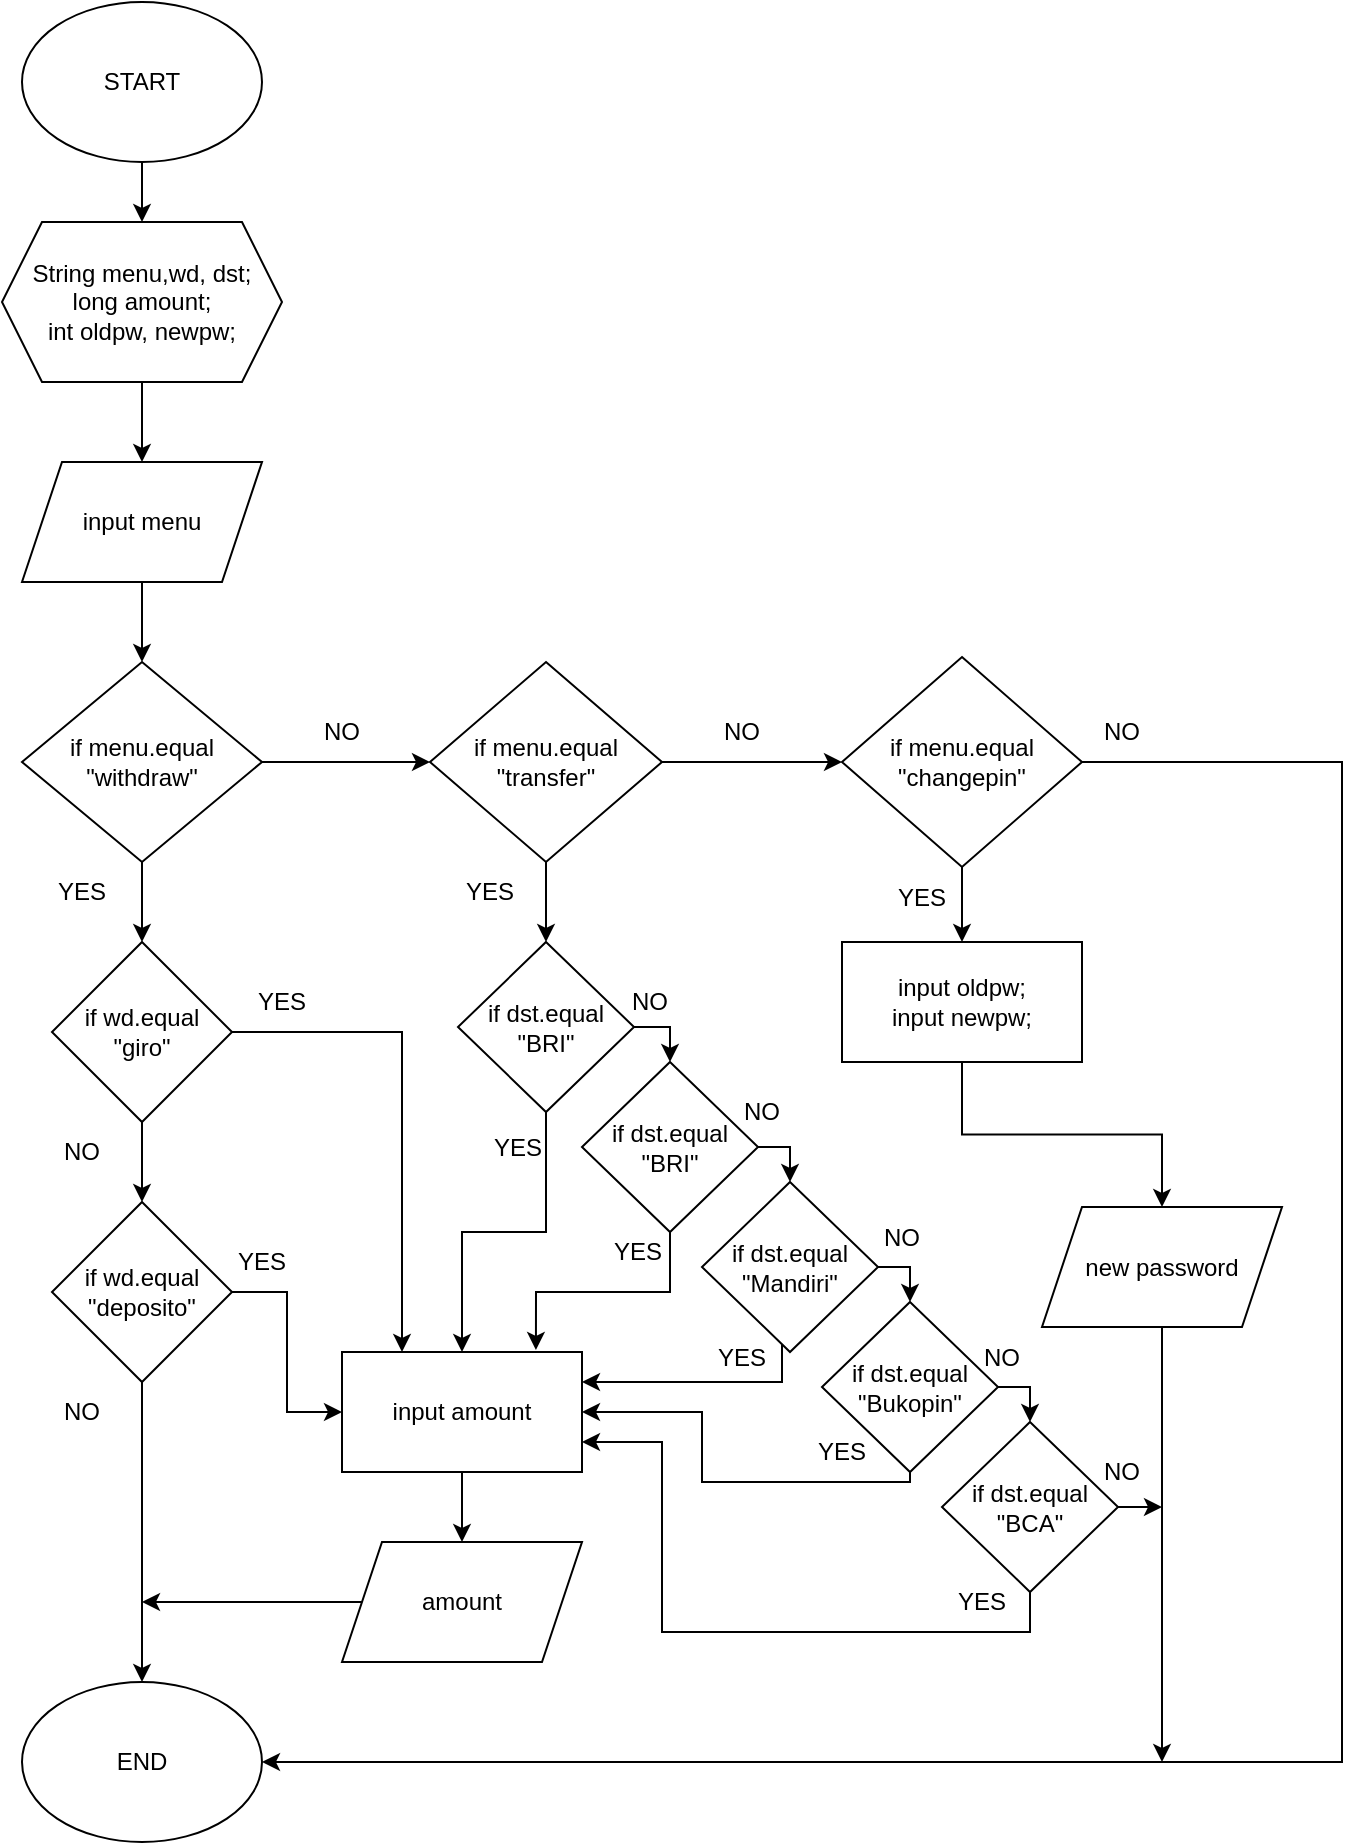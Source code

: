<mxfile version="20.4.0" type="device"><diagram id="Eim0LoiNJN13O9Ldro_c" name="Halaman-1"><mxGraphModel dx="868" dy="393" grid="1" gridSize="10" guides="1" tooltips="1" connect="1" arrows="1" fold="1" page="1" pageScale="1" pageWidth="827" pageHeight="1169" math="0" shadow="0"><root><mxCell id="0"/><mxCell id="1" parent="0"/><mxCell id="aVZcrs3BHcAlz-Tn1cIt-2" value="" style="edgeStyle=orthogonalEdgeStyle;rounded=0;orthogonalLoop=1;jettySize=auto;html=1;" edge="1" parent="1" source="fizQKjqrMdRiJ0Sd4oV--1" target="fizQKjqrMdRiJ0Sd4oV--2"><mxGeometry relative="1" as="geometry"/></mxCell><mxCell id="fizQKjqrMdRiJ0Sd4oV--1" value="START" style="ellipse;whiteSpace=wrap;html=1;" parent="1" vertex="1"><mxGeometry x="100" y="30" width="120" height="80" as="geometry"/></mxCell><mxCell id="aVZcrs3BHcAlz-Tn1cIt-3" value="" style="edgeStyle=orthogonalEdgeStyle;rounded=0;orthogonalLoop=1;jettySize=auto;html=1;" edge="1" parent="1" source="fizQKjqrMdRiJ0Sd4oV--2" target="fizQKjqrMdRiJ0Sd4oV--3"><mxGeometry relative="1" as="geometry"/></mxCell><mxCell id="fizQKjqrMdRiJ0Sd4oV--2" value="String menu,wd, dst;&lt;br&gt;long amount;&lt;br&gt;int oldpw, newpw;" style="shape=hexagon;perimeter=hexagonPerimeter2;whiteSpace=wrap;html=1;fixedSize=1;" parent="1" vertex="1"><mxGeometry x="90" y="140" width="140" height="80" as="geometry"/></mxCell><mxCell id="aVZcrs3BHcAlz-Tn1cIt-5" value="" style="edgeStyle=orthogonalEdgeStyle;rounded=0;orthogonalLoop=1;jettySize=auto;html=1;" edge="1" parent="1" source="fizQKjqrMdRiJ0Sd4oV--3" target="fizQKjqrMdRiJ0Sd4oV--4"><mxGeometry relative="1" as="geometry"/></mxCell><mxCell id="fizQKjqrMdRiJ0Sd4oV--3" value="input menu" style="shape=parallelogram;perimeter=parallelogramPerimeter;whiteSpace=wrap;html=1;fixedSize=1;" parent="1" vertex="1"><mxGeometry x="100" y="260" width="120" height="60" as="geometry"/></mxCell><mxCell id="aVZcrs3BHcAlz-Tn1cIt-6" style="edgeStyle=orthogonalEdgeStyle;rounded=0;orthogonalLoop=1;jettySize=auto;html=1;entryX=0;entryY=0.5;entryDx=0;entryDy=0;" edge="1" parent="1" source="fizQKjqrMdRiJ0Sd4oV--4" target="fizQKjqrMdRiJ0Sd4oV--5"><mxGeometry relative="1" as="geometry"/></mxCell><mxCell id="aVZcrs3BHcAlz-Tn1cIt-8" value="" style="edgeStyle=orthogonalEdgeStyle;rounded=0;orthogonalLoop=1;jettySize=auto;html=1;" edge="1" parent="1" source="fizQKjqrMdRiJ0Sd4oV--4" target="fizQKjqrMdRiJ0Sd4oV--8"><mxGeometry relative="1" as="geometry"/></mxCell><mxCell id="fizQKjqrMdRiJ0Sd4oV--4" value="if menu.equal &quot;withdraw&quot;" style="rhombus;whiteSpace=wrap;html=1;" parent="1" vertex="1"><mxGeometry x="100" y="360" width="120" height="100" as="geometry"/></mxCell><mxCell id="aVZcrs3BHcAlz-Tn1cIt-7" style="edgeStyle=orthogonalEdgeStyle;rounded=0;orthogonalLoop=1;jettySize=auto;html=1;entryX=0;entryY=0.5;entryDx=0;entryDy=0;" edge="1" parent="1" source="fizQKjqrMdRiJ0Sd4oV--5" target="fizQKjqrMdRiJ0Sd4oV--6"><mxGeometry relative="1" as="geometry"><mxPoint x="490" y="410" as="targetPoint"/></mxGeometry></mxCell><mxCell id="aVZcrs3BHcAlz-Tn1cIt-11" value="" style="edgeStyle=orthogonalEdgeStyle;rounded=0;orthogonalLoop=1;jettySize=auto;html=1;" edge="1" parent="1" source="fizQKjqrMdRiJ0Sd4oV--5" target="fizQKjqrMdRiJ0Sd4oV--9"><mxGeometry relative="1" as="geometry"/></mxCell><mxCell id="fizQKjqrMdRiJ0Sd4oV--5" value="if menu.equal&lt;br&gt;&quot;transfer&quot;" style="rhombus;whiteSpace=wrap;html=1;" parent="1" vertex="1"><mxGeometry x="304" y="360" width="116" height="100" as="geometry"/></mxCell><mxCell id="aVZcrs3BHcAlz-Tn1cIt-21" value="" style="edgeStyle=orthogonalEdgeStyle;rounded=0;orthogonalLoop=1;jettySize=auto;html=1;" edge="1" parent="1" source="fizQKjqrMdRiJ0Sd4oV--6" target="fizQKjqrMdRiJ0Sd4oV--14"><mxGeometry relative="1" as="geometry"/></mxCell><mxCell id="aVZcrs3BHcAlz-Tn1cIt-50" style="edgeStyle=orthogonalEdgeStyle;rounded=0;orthogonalLoop=1;jettySize=auto;html=1;entryX=1;entryY=0.5;entryDx=0;entryDy=0;" edge="1" parent="1" source="fizQKjqrMdRiJ0Sd4oV--6" target="aVZcrs3BHcAlz-Tn1cIt-23"><mxGeometry relative="1" as="geometry"><mxPoint x="670" y="910" as="targetPoint"/><Array as="points"><mxPoint x="760" y="410"/><mxPoint x="760" y="910"/></Array></mxGeometry></mxCell><mxCell id="fizQKjqrMdRiJ0Sd4oV--6" value="if menu.equal&lt;br&gt;&quot;changepin&quot;" style="rhombus;whiteSpace=wrap;html=1;" parent="1" vertex="1"><mxGeometry x="510" y="357.5" width="120" height="105" as="geometry"/></mxCell><mxCell id="aVZcrs3BHcAlz-Tn1cIt-10" value="" style="edgeStyle=orthogonalEdgeStyle;rounded=0;orthogonalLoop=1;jettySize=auto;html=1;" edge="1" parent="1" source="fizQKjqrMdRiJ0Sd4oV--8" target="aVZcrs3BHcAlz-Tn1cIt-9"><mxGeometry relative="1" as="geometry"/></mxCell><mxCell id="aVZcrs3BHcAlz-Tn1cIt-37" style="edgeStyle=orthogonalEdgeStyle;rounded=0;orthogonalLoop=1;jettySize=auto;html=1;entryX=0.25;entryY=0;entryDx=0;entryDy=0;" edge="1" parent="1" source="fizQKjqrMdRiJ0Sd4oV--8" target="aVZcrs3BHcAlz-Tn1cIt-26"><mxGeometry relative="1" as="geometry"/></mxCell><mxCell id="fizQKjqrMdRiJ0Sd4oV--8" value="if wd.equal&lt;br&gt;&quot;giro&quot;" style="rhombus;whiteSpace=wrap;html=1;" parent="1" vertex="1"><mxGeometry x="115" y="500" width="90" height="90" as="geometry"/></mxCell><mxCell id="aVZcrs3BHcAlz-Tn1cIt-16" style="edgeStyle=orthogonalEdgeStyle;rounded=0;orthogonalLoop=1;jettySize=auto;html=1;entryX=0.5;entryY=0;entryDx=0;entryDy=0;" edge="1" parent="1" source="fizQKjqrMdRiJ0Sd4oV--9" target="aVZcrs3BHcAlz-Tn1cIt-12"><mxGeometry relative="1" as="geometry"><Array as="points"><mxPoint x="424" y="543"/></Array></mxGeometry></mxCell><mxCell id="aVZcrs3BHcAlz-Tn1cIt-31" style="edgeStyle=orthogonalEdgeStyle;rounded=0;orthogonalLoop=1;jettySize=auto;html=1;entryX=0.5;entryY=0;entryDx=0;entryDy=0;" edge="1" parent="1" source="fizQKjqrMdRiJ0Sd4oV--9" target="aVZcrs3BHcAlz-Tn1cIt-26"><mxGeometry relative="1" as="geometry"/></mxCell><mxCell id="fizQKjqrMdRiJ0Sd4oV--9" value="if dst.equal&lt;br&gt;&quot;BRI&quot;" style="rhombus;whiteSpace=wrap;html=1;" parent="1" vertex="1"><mxGeometry x="318" y="500" width="88" height="85" as="geometry"/></mxCell><mxCell id="aVZcrs3BHcAlz-Tn1cIt-24" style="edgeStyle=orthogonalEdgeStyle;rounded=0;orthogonalLoop=1;jettySize=auto;html=1;entryX=0.5;entryY=0;entryDx=0;entryDy=0;" edge="1" parent="1" source="fizQKjqrMdRiJ0Sd4oV--14" target="aVZcrs3BHcAlz-Tn1cIt-22"><mxGeometry relative="1" as="geometry"/></mxCell><mxCell id="fizQKjqrMdRiJ0Sd4oV--14" value="input oldpw;&lt;br&gt;input newpw;" style="rounded=0;whiteSpace=wrap;html=1;" parent="1" vertex="1"><mxGeometry x="510" y="500" width="120" height="60" as="geometry"/></mxCell><mxCell id="aVZcrs3BHcAlz-Tn1cIt-38" style="edgeStyle=orthogonalEdgeStyle;rounded=0;orthogonalLoop=1;jettySize=auto;html=1;entryX=0;entryY=0.5;entryDx=0;entryDy=0;" edge="1" parent="1" source="aVZcrs3BHcAlz-Tn1cIt-9" target="aVZcrs3BHcAlz-Tn1cIt-26"><mxGeometry relative="1" as="geometry"/></mxCell><mxCell id="aVZcrs3BHcAlz-Tn1cIt-63" style="edgeStyle=orthogonalEdgeStyle;rounded=0;orthogonalLoop=1;jettySize=auto;html=1;entryX=0.5;entryY=0;entryDx=0;entryDy=0;" edge="1" parent="1" source="aVZcrs3BHcAlz-Tn1cIt-9" target="aVZcrs3BHcAlz-Tn1cIt-23"><mxGeometry relative="1" as="geometry"><mxPoint x="160" y="830" as="targetPoint"/></mxGeometry></mxCell><mxCell id="aVZcrs3BHcAlz-Tn1cIt-9" value="if wd.equal&lt;br&gt;&quot;deposito&quot;" style="rhombus;whiteSpace=wrap;html=1;" vertex="1" parent="1"><mxGeometry x="115" y="630" width="90" height="90" as="geometry"/></mxCell><mxCell id="aVZcrs3BHcAlz-Tn1cIt-17" style="edgeStyle=orthogonalEdgeStyle;rounded=0;orthogonalLoop=1;jettySize=auto;html=1;entryX=0.5;entryY=0;entryDx=0;entryDy=0;" edge="1" parent="1" source="aVZcrs3BHcAlz-Tn1cIt-12" target="aVZcrs3BHcAlz-Tn1cIt-13"><mxGeometry relative="1" as="geometry"><Array as="points"><mxPoint x="484" y="603"/></Array></mxGeometry></mxCell><mxCell id="aVZcrs3BHcAlz-Tn1cIt-32" style="edgeStyle=orthogonalEdgeStyle;rounded=0;orthogonalLoop=1;jettySize=auto;html=1;entryX=0.808;entryY=-0.017;entryDx=0;entryDy=0;entryPerimeter=0;" edge="1" parent="1" source="aVZcrs3BHcAlz-Tn1cIt-12" target="aVZcrs3BHcAlz-Tn1cIt-26"><mxGeometry relative="1" as="geometry"/></mxCell><mxCell id="aVZcrs3BHcAlz-Tn1cIt-12" value="if dst.equal&lt;br&gt;&quot;BRI&quot;" style="rhombus;whiteSpace=wrap;html=1;" vertex="1" parent="1"><mxGeometry x="380" y="560" width="88" height="85" as="geometry"/></mxCell><mxCell id="aVZcrs3BHcAlz-Tn1cIt-18" style="edgeStyle=orthogonalEdgeStyle;rounded=0;orthogonalLoop=1;jettySize=auto;html=1;exitX=1;exitY=0.5;exitDx=0;exitDy=0;entryX=0.5;entryY=0;entryDx=0;entryDy=0;" edge="1" parent="1" source="aVZcrs3BHcAlz-Tn1cIt-13" target="aVZcrs3BHcAlz-Tn1cIt-14"><mxGeometry relative="1" as="geometry"/></mxCell><mxCell id="aVZcrs3BHcAlz-Tn1cIt-33" style="edgeStyle=orthogonalEdgeStyle;rounded=0;orthogonalLoop=1;jettySize=auto;html=1;entryX=1;entryY=0.25;entryDx=0;entryDy=0;" edge="1" parent="1" source="aVZcrs3BHcAlz-Tn1cIt-13" target="aVZcrs3BHcAlz-Tn1cIt-26"><mxGeometry relative="1" as="geometry"><Array as="points"><mxPoint x="480" y="720"/></Array></mxGeometry></mxCell><mxCell id="aVZcrs3BHcAlz-Tn1cIt-13" value="if dst.equal&lt;br&gt;&quot;Mandiri&quot;" style="rhombus;whiteSpace=wrap;html=1;" vertex="1" parent="1"><mxGeometry x="440" y="620" width="88" height="85" as="geometry"/></mxCell><mxCell id="aVZcrs3BHcAlz-Tn1cIt-20" style="edgeStyle=orthogonalEdgeStyle;rounded=0;orthogonalLoop=1;jettySize=auto;html=1;exitX=1;exitY=0.5;exitDx=0;exitDy=0;entryX=0.5;entryY=0;entryDx=0;entryDy=0;" edge="1" parent="1" source="aVZcrs3BHcAlz-Tn1cIt-14" target="aVZcrs3BHcAlz-Tn1cIt-15"><mxGeometry relative="1" as="geometry"/></mxCell><mxCell id="aVZcrs3BHcAlz-Tn1cIt-34" style="edgeStyle=orthogonalEdgeStyle;rounded=0;orthogonalLoop=1;jettySize=auto;html=1;entryX=1;entryY=0.5;entryDx=0;entryDy=0;" edge="1" parent="1" source="aVZcrs3BHcAlz-Tn1cIt-14" target="aVZcrs3BHcAlz-Tn1cIt-26"><mxGeometry relative="1" as="geometry"><Array as="points"><mxPoint x="544" y="770"/><mxPoint x="440" y="770"/><mxPoint x="440" y="735"/></Array></mxGeometry></mxCell><mxCell id="aVZcrs3BHcAlz-Tn1cIt-14" value="if dst.equal&lt;br&gt;&quot;Bukopin&quot;" style="rhombus;whiteSpace=wrap;html=1;" vertex="1" parent="1"><mxGeometry x="500" y="680" width="88" height="85" as="geometry"/></mxCell><mxCell id="aVZcrs3BHcAlz-Tn1cIt-35" style="edgeStyle=orthogonalEdgeStyle;rounded=0;orthogonalLoop=1;jettySize=auto;html=1;exitX=0.5;exitY=1;exitDx=0;exitDy=0;entryX=1;entryY=0.75;entryDx=0;entryDy=0;" edge="1" parent="1" source="aVZcrs3BHcAlz-Tn1cIt-15" target="aVZcrs3BHcAlz-Tn1cIt-26"><mxGeometry relative="1" as="geometry"><Array as="points"><mxPoint x="604" y="845"/><mxPoint x="420" y="845"/><mxPoint x="420" y="750"/></Array></mxGeometry></mxCell><mxCell id="aVZcrs3BHcAlz-Tn1cIt-36" style="edgeStyle=orthogonalEdgeStyle;rounded=0;orthogonalLoop=1;jettySize=auto;html=1;" edge="1" parent="1" source="aVZcrs3BHcAlz-Tn1cIt-15"><mxGeometry relative="1" as="geometry"><mxPoint x="670" y="782.5" as="targetPoint"/></mxGeometry></mxCell><mxCell id="aVZcrs3BHcAlz-Tn1cIt-15" value="if dst.equal&lt;br&gt;&quot;BCA&quot;" style="rhombus;whiteSpace=wrap;html=1;" vertex="1" parent="1"><mxGeometry x="560" y="740" width="88" height="85" as="geometry"/></mxCell><mxCell id="aVZcrs3BHcAlz-Tn1cIt-51" style="edgeStyle=orthogonalEdgeStyle;rounded=0;orthogonalLoop=1;jettySize=auto;html=1;" edge="1" parent="1" source="aVZcrs3BHcAlz-Tn1cIt-22"><mxGeometry relative="1" as="geometry"><mxPoint x="670" y="910" as="targetPoint"/></mxGeometry></mxCell><mxCell id="aVZcrs3BHcAlz-Tn1cIt-22" value="new password" style="shape=parallelogram;perimeter=parallelogramPerimeter;whiteSpace=wrap;html=1;fixedSize=1;" vertex="1" parent="1"><mxGeometry x="610" y="632.5" width="120" height="60" as="geometry"/></mxCell><mxCell id="aVZcrs3BHcAlz-Tn1cIt-23" value="END" style="ellipse;whiteSpace=wrap;html=1;" vertex="1" parent="1"><mxGeometry x="100" y="870" width="120" height="80" as="geometry"/></mxCell><mxCell id="aVZcrs3BHcAlz-Tn1cIt-40" value="" style="edgeStyle=orthogonalEdgeStyle;rounded=0;orthogonalLoop=1;jettySize=auto;html=1;" edge="1" parent="1" source="aVZcrs3BHcAlz-Tn1cIt-26" target="aVZcrs3BHcAlz-Tn1cIt-39"><mxGeometry relative="1" as="geometry"/></mxCell><mxCell id="aVZcrs3BHcAlz-Tn1cIt-26" value="input amount" style="rounded=0;whiteSpace=wrap;html=1;" vertex="1" parent="1"><mxGeometry x="260" y="705" width="120" height="60" as="geometry"/></mxCell><mxCell id="aVZcrs3BHcAlz-Tn1cIt-64" style="edgeStyle=orthogonalEdgeStyle;rounded=0;orthogonalLoop=1;jettySize=auto;html=1;" edge="1" parent="1" source="aVZcrs3BHcAlz-Tn1cIt-39"><mxGeometry relative="1" as="geometry"><mxPoint x="160" y="830" as="targetPoint"/></mxGeometry></mxCell><mxCell id="aVZcrs3BHcAlz-Tn1cIt-39" value="amount" style="shape=parallelogram;perimeter=parallelogramPerimeter;whiteSpace=wrap;html=1;fixedSize=1;" vertex="1" parent="1"><mxGeometry x="260" y="800" width="120" height="60" as="geometry"/></mxCell><mxCell id="aVZcrs3BHcAlz-Tn1cIt-42" value="YES" style="text;html=1;strokeColor=none;fillColor=none;align=center;verticalAlign=middle;whiteSpace=wrap;rounded=0;" vertex="1" parent="1"><mxGeometry x="100" y="460" width="60" height="30" as="geometry"/></mxCell><mxCell id="aVZcrs3BHcAlz-Tn1cIt-43" value="YES" style="text;html=1;strokeColor=none;fillColor=none;align=center;verticalAlign=middle;whiteSpace=wrap;rounded=0;" vertex="1" parent="1"><mxGeometry x="200" y="515" width="60" height="30" as="geometry"/></mxCell><mxCell id="aVZcrs3BHcAlz-Tn1cIt-44" value="YES" style="text;html=1;strokeColor=none;fillColor=none;align=center;verticalAlign=middle;whiteSpace=wrap;rounded=0;" vertex="1" parent="1"><mxGeometry x="190" y="645" width="60" height="30" as="geometry"/></mxCell><mxCell id="aVZcrs3BHcAlz-Tn1cIt-45" value="YES" style="text;html=1;strokeColor=none;fillColor=none;align=center;verticalAlign=middle;whiteSpace=wrap;rounded=0;" vertex="1" parent="1"><mxGeometry x="318" y="587.5" width="60" height="30" as="geometry"/></mxCell><mxCell id="aVZcrs3BHcAlz-Tn1cIt-46" value="YES" style="text;html=1;strokeColor=none;fillColor=none;align=center;verticalAlign=middle;whiteSpace=wrap;rounded=0;" vertex="1" parent="1"><mxGeometry x="378" y="640" width="60" height="30" as="geometry"/></mxCell><mxCell id="aVZcrs3BHcAlz-Tn1cIt-47" value="YES" style="text;html=1;strokeColor=none;fillColor=none;align=center;verticalAlign=middle;whiteSpace=wrap;rounded=0;" vertex="1" parent="1"><mxGeometry x="430" y="692.5" width="60" height="30" as="geometry"/></mxCell><mxCell id="aVZcrs3BHcAlz-Tn1cIt-48" value="YES" style="text;html=1;strokeColor=none;fillColor=none;align=center;verticalAlign=middle;whiteSpace=wrap;rounded=0;" vertex="1" parent="1"><mxGeometry x="480" y="740" width="60" height="30" as="geometry"/></mxCell><mxCell id="aVZcrs3BHcAlz-Tn1cIt-49" value="YES" style="text;html=1;strokeColor=none;fillColor=none;align=center;verticalAlign=middle;whiteSpace=wrap;rounded=0;" vertex="1" parent="1"><mxGeometry x="550" y="815" width="60" height="30" as="geometry"/></mxCell><mxCell id="aVZcrs3BHcAlz-Tn1cIt-52" value="NO" style="text;html=1;strokeColor=none;fillColor=none;align=center;verticalAlign=middle;whiteSpace=wrap;rounded=0;" vertex="1" parent="1"><mxGeometry x="230" y="380" width="60" height="30" as="geometry"/></mxCell><mxCell id="aVZcrs3BHcAlz-Tn1cIt-53" value="NO" style="text;html=1;strokeColor=none;fillColor=none;align=center;verticalAlign=middle;whiteSpace=wrap;rounded=0;" vertex="1" parent="1"><mxGeometry x="430" y="380" width="60" height="30" as="geometry"/></mxCell><mxCell id="aVZcrs3BHcAlz-Tn1cIt-54" value="NO" style="text;html=1;strokeColor=none;fillColor=none;align=center;verticalAlign=middle;whiteSpace=wrap;rounded=0;" vertex="1" parent="1"><mxGeometry x="620" y="380" width="60" height="30" as="geometry"/></mxCell><mxCell id="aVZcrs3BHcAlz-Tn1cIt-55" value="NO" style="text;html=1;strokeColor=none;fillColor=none;align=center;verticalAlign=middle;whiteSpace=wrap;rounded=0;" vertex="1" parent="1"><mxGeometry x="440" y="570" width="60" height="30" as="geometry"/></mxCell><mxCell id="aVZcrs3BHcAlz-Tn1cIt-56" value="NO" style="text;html=1;strokeColor=none;fillColor=none;align=center;verticalAlign=middle;whiteSpace=wrap;rounded=0;" vertex="1" parent="1"><mxGeometry x="384" y="515" width="60" height="30" as="geometry"/></mxCell><mxCell id="aVZcrs3BHcAlz-Tn1cIt-57" value="NO" style="text;html=1;strokeColor=none;fillColor=none;align=center;verticalAlign=middle;whiteSpace=wrap;rounded=0;" vertex="1" parent="1"><mxGeometry x="510" y="632.5" width="60" height="30" as="geometry"/></mxCell><mxCell id="aVZcrs3BHcAlz-Tn1cIt-58" value="NO" style="text;html=1;strokeColor=none;fillColor=none;align=center;verticalAlign=middle;whiteSpace=wrap;rounded=0;" vertex="1" parent="1"><mxGeometry x="560" y="692.5" width="60" height="30" as="geometry"/></mxCell><mxCell id="aVZcrs3BHcAlz-Tn1cIt-59" value="NO" style="text;html=1;strokeColor=none;fillColor=none;align=center;verticalAlign=middle;whiteSpace=wrap;rounded=0;" vertex="1" parent="1"><mxGeometry x="620" y="750" width="60" height="30" as="geometry"/></mxCell><mxCell id="aVZcrs3BHcAlz-Tn1cIt-60" value="YES" style="text;html=1;strokeColor=none;fillColor=none;align=center;verticalAlign=middle;whiteSpace=wrap;rounded=0;" vertex="1" parent="1"><mxGeometry x="304" y="460" width="60" height="30" as="geometry"/></mxCell><mxCell id="aVZcrs3BHcAlz-Tn1cIt-61" value="YES" style="text;html=1;strokeColor=none;fillColor=none;align=center;verticalAlign=middle;whiteSpace=wrap;rounded=0;" vertex="1" parent="1"><mxGeometry x="520" y="462.5" width="60" height="30" as="geometry"/></mxCell><mxCell id="aVZcrs3BHcAlz-Tn1cIt-62" value="NO" style="text;html=1;strokeColor=none;fillColor=none;align=center;verticalAlign=middle;whiteSpace=wrap;rounded=0;" vertex="1" parent="1"><mxGeometry x="100" y="590" width="60" height="30" as="geometry"/></mxCell><mxCell id="aVZcrs3BHcAlz-Tn1cIt-65" value="NO" style="text;html=1;strokeColor=none;fillColor=none;align=center;verticalAlign=middle;whiteSpace=wrap;rounded=0;" vertex="1" parent="1"><mxGeometry x="100" y="720" width="60" height="30" as="geometry"/></mxCell></root></mxGraphModel></diagram></mxfile>